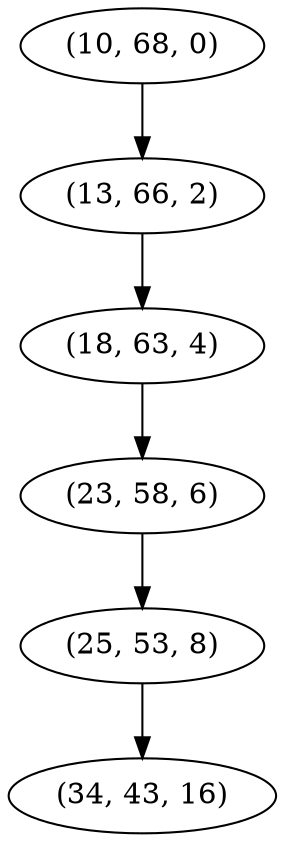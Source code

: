 digraph tree {
    "(10, 68, 0)";
    "(13, 66, 2)";
    "(18, 63, 4)";
    "(23, 58, 6)";
    "(25, 53, 8)";
    "(34, 43, 16)";
    "(10, 68, 0)" -> "(13, 66, 2)";
    "(13, 66, 2)" -> "(18, 63, 4)";
    "(18, 63, 4)" -> "(23, 58, 6)";
    "(23, 58, 6)" -> "(25, 53, 8)";
    "(25, 53, 8)" -> "(34, 43, 16)";
}
